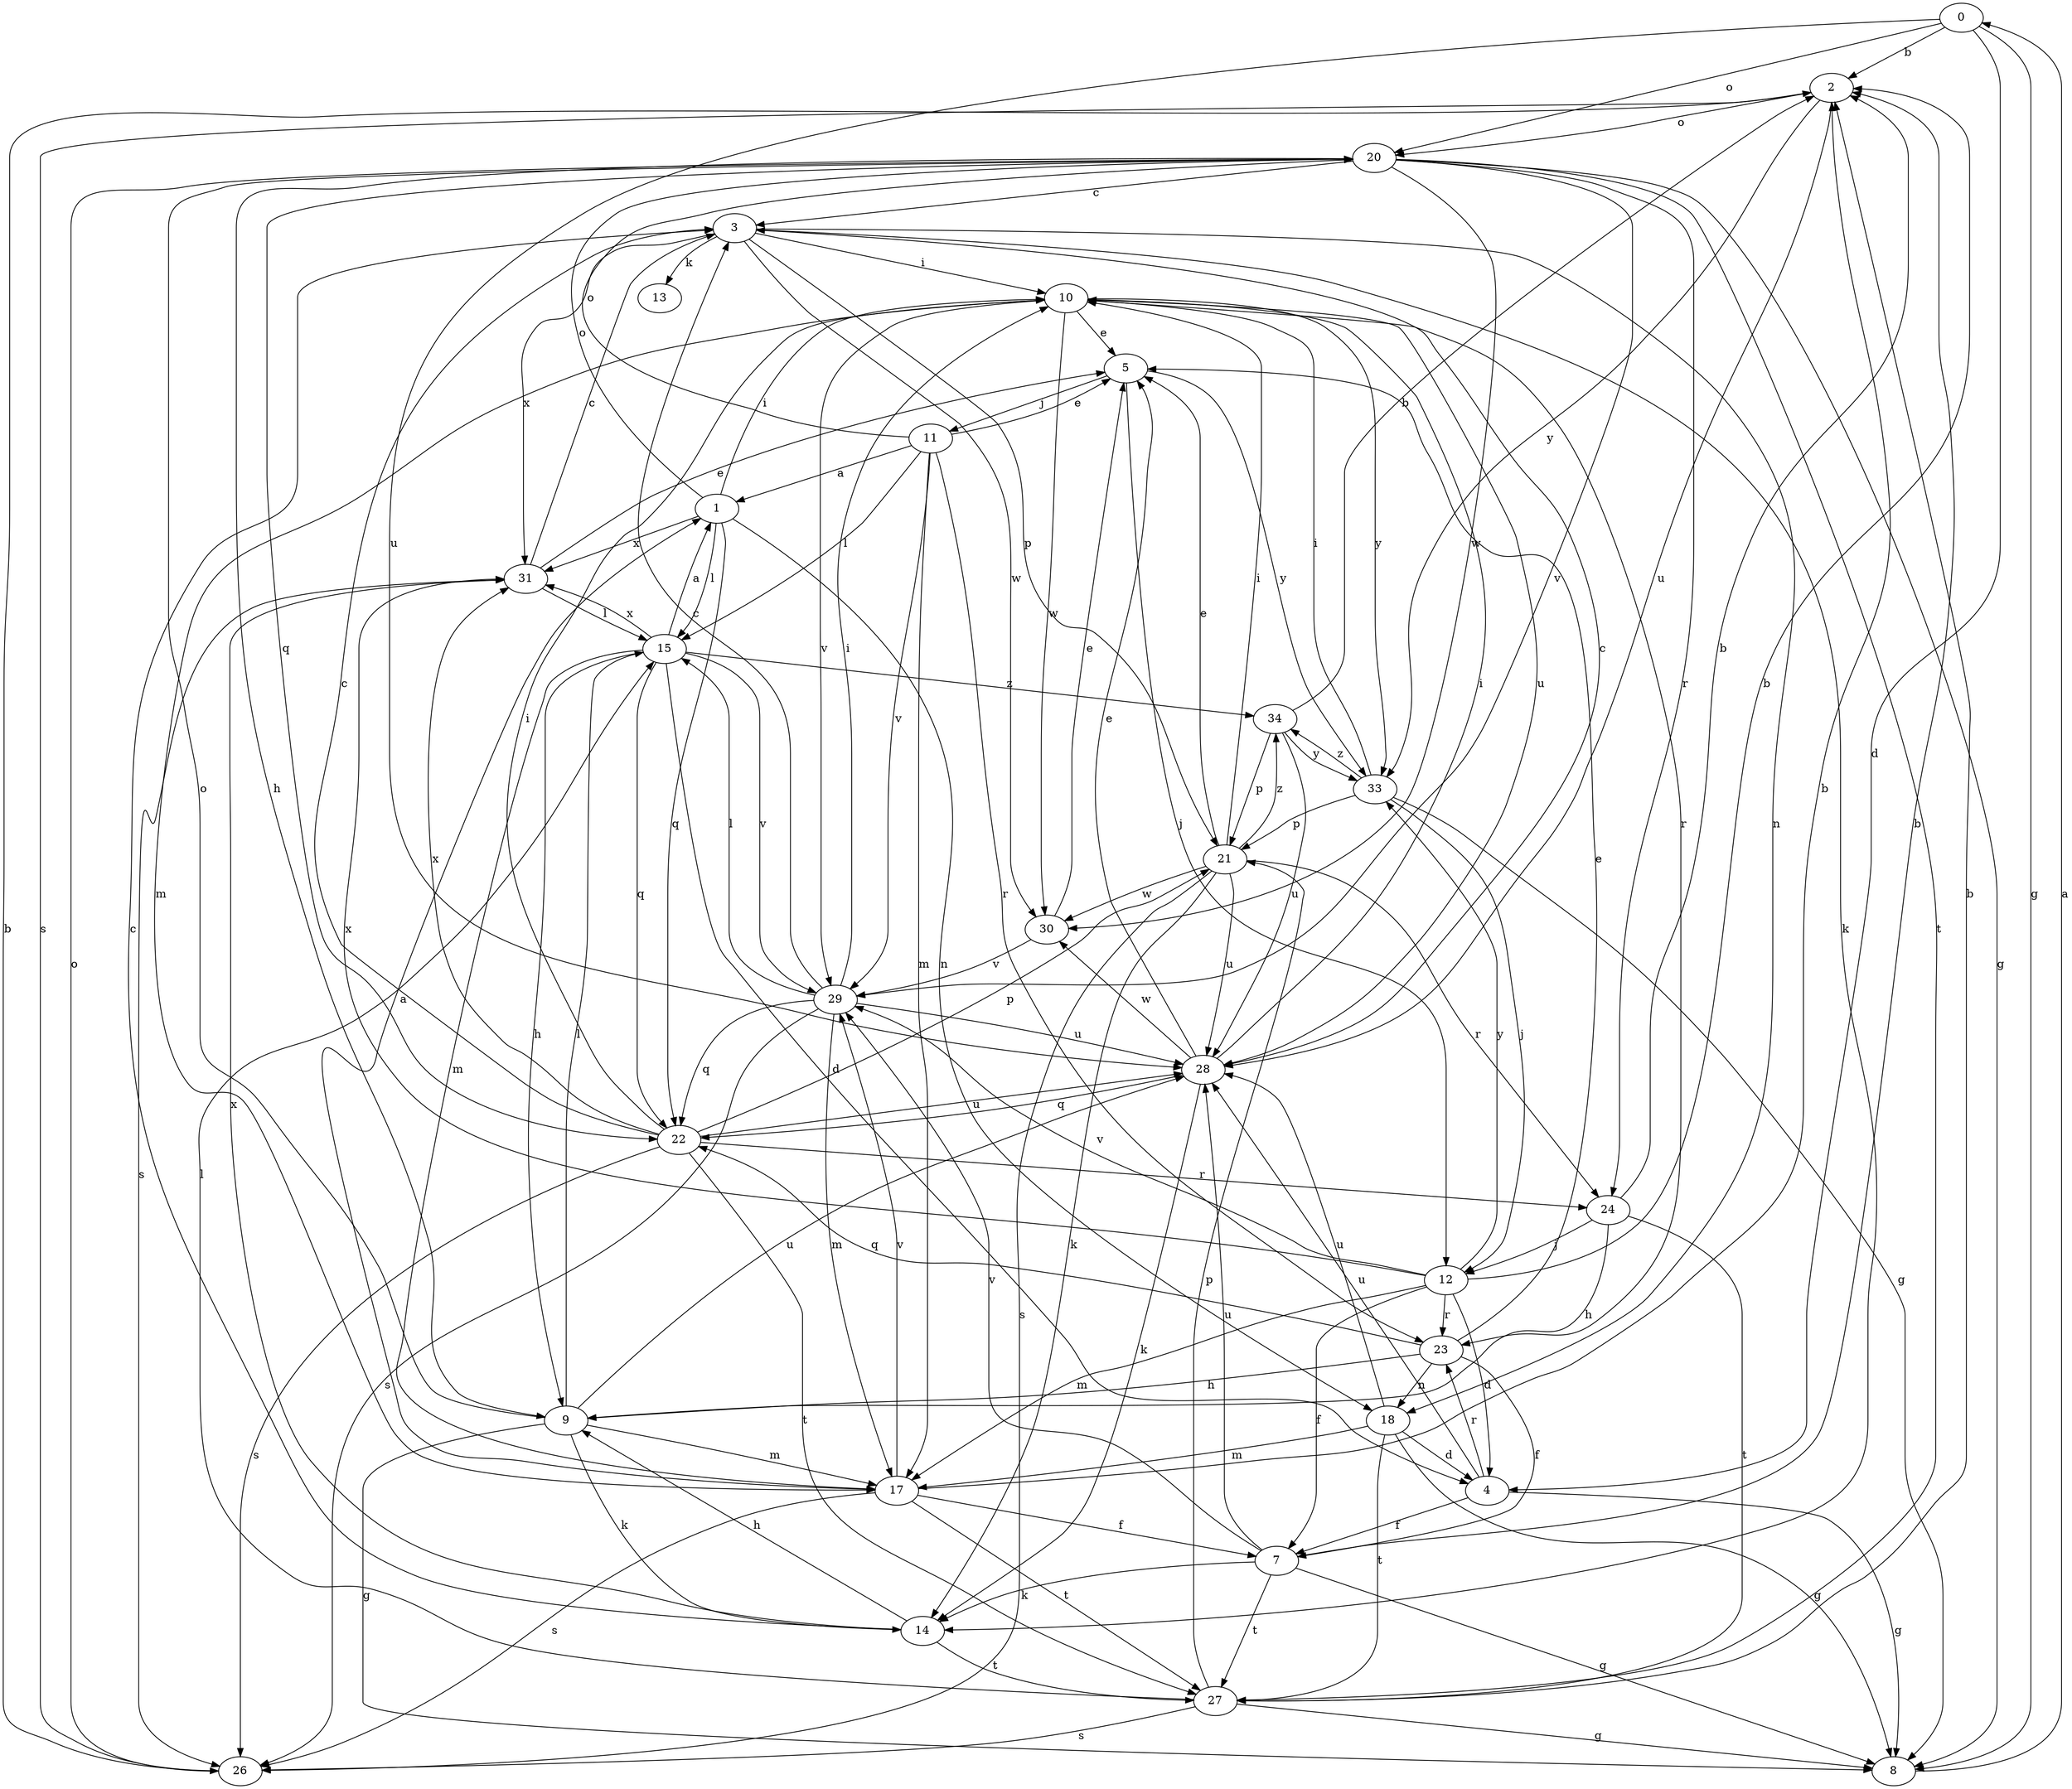 strict digraph  {
0;
1;
2;
3;
4;
5;
7;
8;
9;
10;
11;
12;
13;
14;
15;
17;
18;
20;
21;
22;
23;
24;
26;
27;
28;
29;
30;
31;
33;
34;
0 -> 2  [label=b];
0 -> 4  [label=d];
0 -> 8  [label=g];
0 -> 20  [label=o];
0 -> 28  [label=u];
1 -> 10  [label=i];
1 -> 15  [label=l];
1 -> 18  [label=n];
1 -> 20  [label=o];
1 -> 22  [label=q];
1 -> 31  [label=x];
2 -> 20  [label=o];
2 -> 26  [label=s];
2 -> 28  [label=u];
2 -> 33  [label=y];
3 -> 10  [label=i];
3 -> 13  [label=k];
3 -> 14  [label=k];
3 -> 18  [label=n];
3 -> 21  [label=p];
3 -> 30  [label=w];
3 -> 31  [label=x];
4 -> 7  [label=f];
4 -> 8  [label=g];
4 -> 23  [label=r];
4 -> 28  [label=u];
5 -> 11  [label=j];
5 -> 12  [label=j];
5 -> 33  [label=y];
7 -> 2  [label=b];
7 -> 8  [label=g];
7 -> 14  [label=k];
7 -> 27  [label=t];
7 -> 28  [label=u];
7 -> 29  [label=v];
8 -> 0  [label=a];
9 -> 8  [label=g];
9 -> 14  [label=k];
9 -> 15  [label=l];
9 -> 17  [label=m];
9 -> 20  [label=o];
9 -> 28  [label=u];
10 -> 5  [label=e];
10 -> 17  [label=m];
10 -> 23  [label=r];
10 -> 28  [label=u];
10 -> 29  [label=v];
10 -> 30  [label=w];
10 -> 33  [label=y];
11 -> 1  [label=a];
11 -> 5  [label=e];
11 -> 15  [label=l];
11 -> 17  [label=m];
11 -> 20  [label=o];
11 -> 23  [label=r];
11 -> 29  [label=v];
12 -> 2  [label=b];
12 -> 4  [label=d];
12 -> 7  [label=f];
12 -> 17  [label=m];
12 -> 23  [label=r];
12 -> 29  [label=v];
12 -> 31  [label=x];
12 -> 33  [label=y];
14 -> 3  [label=c];
14 -> 9  [label=h];
14 -> 27  [label=t];
14 -> 31  [label=x];
15 -> 1  [label=a];
15 -> 4  [label=d];
15 -> 9  [label=h];
15 -> 17  [label=m];
15 -> 22  [label=q];
15 -> 29  [label=v];
15 -> 31  [label=x];
15 -> 34  [label=z];
17 -> 1  [label=a];
17 -> 2  [label=b];
17 -> 7  [label=f];
17 -> 26  [label=s];
17 -> 27  [label=t];
17 -> 29  [label=v];
18 -> 4  [label=d];
18 -> 8  [label=g];
18 -> 17  [label=m];
18 -> 27  [label=t];
18 -> 28  [label=u];
20 -> 3  [label=c];
20 -> 8  [label=g];
20 -> 9  [label=h];
20 -> 22  [label=q];
20 -> 24  [label=r];
20 -> 27  [label=t];
20 -> 29  [label=v];
20 -> 30  [label=w];
21 -> 5  [label=e];
21 -> 10  [label=i];
21 -> 14  [label=k];
21 -> 24  [label=r];
21 -> 26  [label=s];
21 -> 28  [label=u];
21 -> 30  [label=w];
21 -> 34  [label=z];
22 -> 3  [label=c];
22 -> 10  [label=i];
22 -> 21  [label=p];
22 -> 24  [label=r];
22 -> 26  [label=s];
22 -> 27  [label=t];
22 -> 28  [label=u];
22 -> 31  [label=x];
23 -> 5  [label=e];
23 -> 7  [label=f];
23 -> 9  [label=h];
23 -> 18  [label=n];
23 -> 22  [label=q];
24 -> 2  [label=b];
24 -> 9  [label=h];
24 -> 12  [label=j];
24 -> 27  [label=t];
26 -> 2  [label=b];
26 -> 20  [label=o];
27 -> 2  [label=b];
27 -> 8  [label=g];
27 -> 15  [label=l];
27 -> 21  [label=p];
27 -> 26  [label=s];
28 -> 3  [label=c];
28 -> 5  [label=e];
28 -> 10  [label=i];
28 -> 14  [label=k];
28 -> 22  [label=q];
28 -> 30  [label=w];
29 -> 3  [label=c];
29 -> 10  [label=i];
29 -> 15  [label=l];
29 -> 17  [label=m];
29 -> 22  [label=q];
29 -> 26  [label=s];
29 -> 28  [label=u];
30 -> 5  [label=e];
30 -> 29  [label=v];
31 -> 3  [label=c];
31 -> 5  [label=e];
31 -> 15  [label=l];
31 -> 26  [label=s];
33 -> 8  [label=g];
33 -> 10  [label=i];
33 -> 12  [label=j];
33 -> 21  [label=p];
33 -> 34  [label=z];
34 -> 2  [label=b];
34 -> 21  [label=p];
34 -> 28  [label=u];
34 -> 33  [label=y];
}
